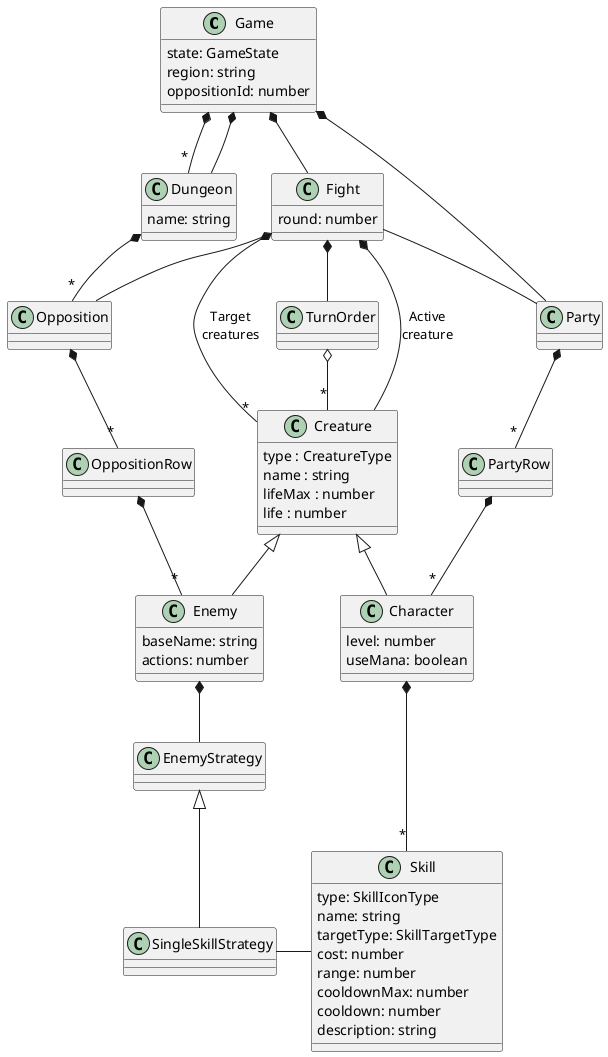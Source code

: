 @startuml

class Game {
  state: GameState
  region: string
  oppositionId: number
}

class Dungeon {
  name: string
}

class Fight {
  round: number
}


class Party {
}

class PartyRow {
}

class Opposition {
}

class OppositionRow {
}

class TurnOrder {
}

class Creature {
  type : CreatureType
  name : string
  lifeMax : number
  life : number
}

class Character {
  level: number
  useMana: boolean
}

class Enemy {
  baseName: string
  actions: number
}

class EnemyStrategy {
}

class SingleSkillStrategy {
}

class Skill {
  type: SkillIconType
  name: string
  targetType: SkillTargetType
  cost: number
  range: number
  cooldownMax: number
  cooldown: number
  description: string
}

Game *-- Party
Game *-- Fight
Game *-- "*" Dungeon
Game *-- Dungeon
Dungeon *-- "*" Opposition
Fight -- Party
Fight -- Opposition
Fight *-- TurnOrder
Fight *-- Creature : "Active\ncreature"
Fight *-- "*" Creature : "Target\ncreatures"
TurnOrder o-- "*" Creature
Party *-- "*" PartyRow
PartyRow *-- "*" Character
Opposition *-- "*" OppositionRow
OppositionRow *-- "*" Enemy
Creature <|-- Character
Character *-- "*" Skill
Enemy *-- EnemyStrategy
Creature <|-- Enemy
EnemyStrategy <|-- SingleSkillStrategy
SingleSkillStrategy -right- Skill

@enduml
